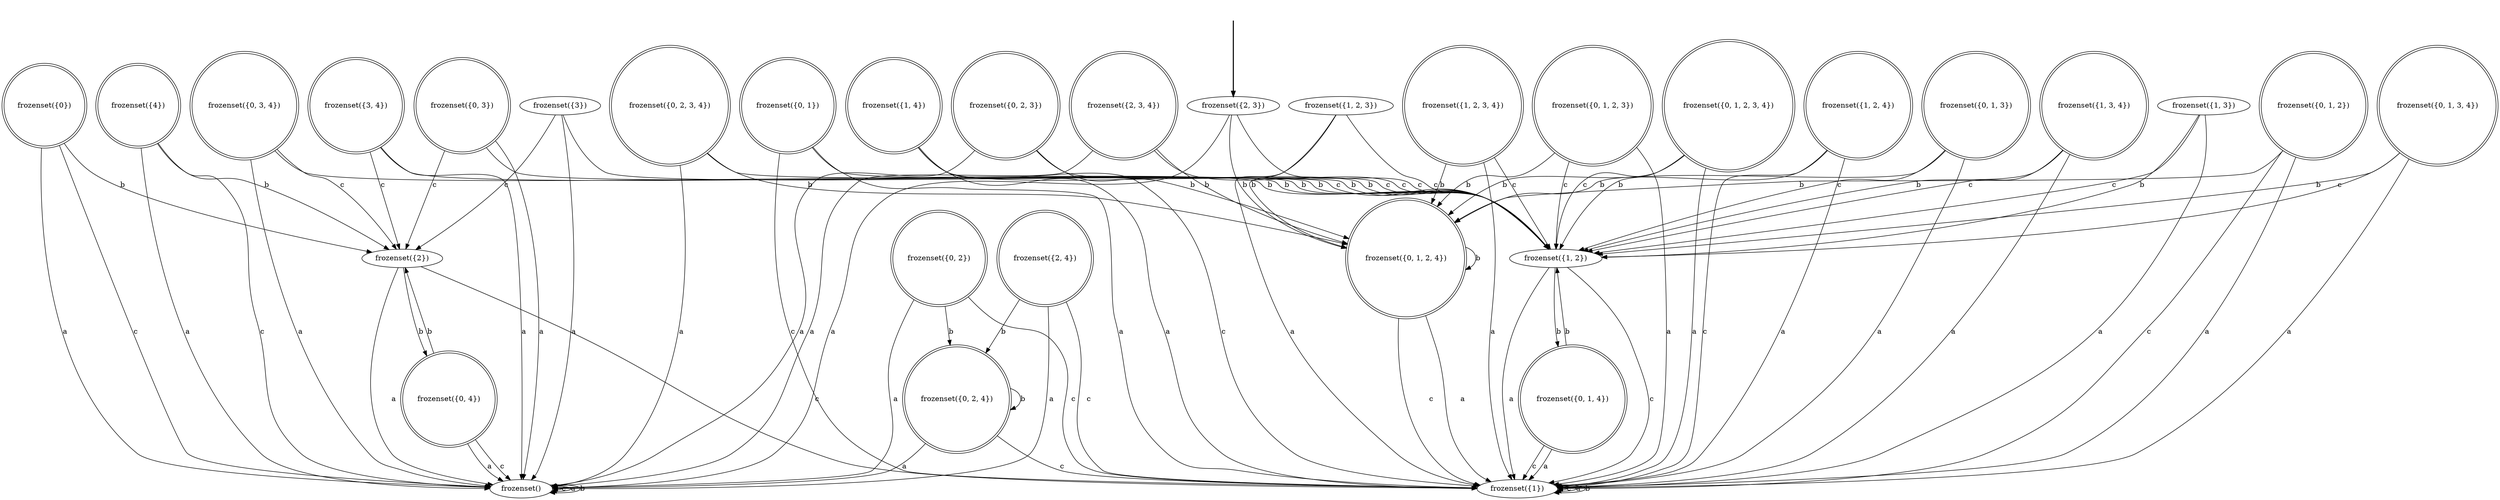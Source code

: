 digraph {
	fake [style=invisible]
	"frozenset({0, 2, 3})" [shape=doublecircle]
	"frozenset({1, 2, 3, 4})" [shape=doublecircle]
	"frozenset({1, 2})"
	"frozenset()"
	"frozenset({1, 2, 4})" [shape=doublecircle]
	"frozenset({3})"
	"frozenset({0})" [shape=doublecircle]
	"frozenset({0, 1, 3})" [shape=doublecircle]
	"frozenset({2, 3, 4})" [shape=doublecircle]
	"frozenset({0, 2, 4})" [shape=doublecircle]
	"frozenset({3, 4})" [shape=doublecircle]
	"frozenset({2, 3})" [root=true]
	"frozenset({0, 2})" [shape=doublecircle]
	"frozenset({0, 1, 4})" [shape=doublecircle]
	"frozenset({0, 1, 2})" [shape=doublecircle]
	"frozenset({2})"
	"frozenset({1, 2, 3})"
	"frozenset({0, 1})" [shape=doublecircle]
	"frozenset({0, 4})" [shape=doublecircle]
	"frozenset({0, 2, 3, 4})" [shape=doublecircle]
	"frozenset({4})" [shape=doublecircle]
	"frozenset({1, 3, 4})" [shape=doublecircle]
	"frozenset({1, 3})"
	"frozenset({0, 1, 2, 3})" [shape=doublecircle]
	"frozenset({0, 3})" [shape=doublecircle]
	"frozenset({2, 4})" [shape=doublecircle]
	"frozenset({0, 3, 4})" [shape=doublecircle]
	"frozenset({0, 1, 2, 3, 4})" [shape=doublecircle]
	"frozenset({1, 4})" [shape=doublecircle]
	"frozenset({0, 1, 2, 4})" [shape=doublecircle]
	"frozenset({0, 1, 3, 4})" [shape=doublecircle]
	"frozenset({1})"
	fake -> "frozenset({2, 3})" [style=bold]
	"frozenset({0, 2, 3})" -> "frozenset({1, 2})" [label=c]
	"frozenset({0, 2, 3})" -> "frozenset()" [label=a]
	"frozenset({0, 2, 3})" -> "frozenset({0, 1, 2, 4})" [label=b]
	"frozenset({1, 3, 4})" -> "frozenset({1, 2})" [label=c]
	"frozenset({1, 3, 4})" -> "frozenset({1})" [label=a]
	"frozenset({1, 3, 4})" -> "frozenset({1, 2})" [label=b]
	"frozenset({1, 2, 3, 4})" -> "frozenset({1, 2})" [label=c]
	"frozenset({1, 2, 3, 4})" -> "frozenset({1})" [label=a]
	"frozenset({1, 2, 3, 4})" -> "frozenset({0, 1, 2, 4})" [label=b]
	"frozenset({1, 2})" -> "frozenset({1})" [label=c]
	"frozenset({1, 2})" -> "frozenset({1})" [label=a]
	"frozenset({1, 2})" -> "frozenset({0, 1, 4})" [label=b]
	"frozenset({0, 4})" -> "frozenset()" [label=c]
	"frozenset({0, 4})" -> "frozenset()" [label=a]
	"frozenset({0, 4})" -> "frozenset({2})" [label=b]
	"frozenset()" -> "frozenset()" [label=c]
	"frozenset()" -> "frozenset()" [label=a]
	"frozenset()" -> "frozenset()" [label=b]
	"frozenset({0, 2, 3, 4})" -> "frozenset({1, 2})" [label=c]
	"frozenset({0, 2, 3, 4})" -> "frozenset()" [label=a]
	"frozenset({0, 2, 3, 4})" -> "frozenset({0, 1, 2, 4})" [label=b]
	"frozenset({0, 1, 3})" -> "frozenset({1, 2})" [label=c]
	"frozenset({0, 1, 3})" -> "frozenset({1})" [label=a]
	"frozenset({0, 1, 3})" -> "frozenset({1, 2})" [label=b]
	"frozenset({4})" -> "frozenset()" [label=c]
	"frozenset({4})" -> "frozenset()" [label=a]
	"frozenset({4})" -> "frozenset({2})" [label=b]
	"frozenset({1, 3})" -> "frozenset({1, 2})" [label=c]
	"frozenset({1, 3})" -> "frozenset({1})" [label=a]
	"frozenset({1, 3})" -> "frozenset({1, 2})" [label=b]
	"frozenset({1, 2, 4})" -> "frozenset({1})" [label=c]
	"frozenset({1, 2, 4})" -> "frozenset({1})" [label=a]
	"frozenset({1, 2, 4})" -> "frozenset({0, 1, 2, 4})" [label=b]
	"frozenset({0, 1, 2, 3})" -> "frozenset({1, 2})" [label=c]
	"frozenset({0, 1, 2, 3})" -> "frozenset({1})" [label=a]
	"frozenset({0, 1, 2, 3})" -> "frozenset({0, 1, 2, 4})" [label=b]
	"frozenset({0, 3})" -> "frozenset({2})" [label=c]
	"frozenset({0, 3})" -> "frozenset()" [label=a]
	"frozenset({0, 3})" -> "frozenset({1, 2})" [label=b]
	"frozenset({2, 4})" -> "frozenset({1})" [label=c]
	"frozenset({2, 4})" -> "frozenset()" [label=a]
	"frozenset({2, 4})" -> "frozenset({0, 2, 4})" [label=b]
	"frozenset({0, 3, 4})" -> "frozenset({2})" [label=c]
	"frozenset({0, 3, 4})" -> "frozenset()" [label=a]
	"frozenset({0, 3, 4})" -> "frozenset({1, 2})" [label=b]
	"frozenset({3})" -> "frozenset({2})" [label=c]
	"frozenset({3})" -> "frozenset()" [label=a]
	"frozenset({3})" -> "frozenset({1, 2})" [label=b]
	"frozenset({0})" -> "frozenset()" [label=c]
	"frozenset({0})" -> "frozenset()" [label=a]
	"frozenset({0})" -> "frozenset({2})" [label=b]
	"frozenset({2})" -> "frozenset({1})" [label=c]
	"frozenset({2})" -> "frozenset()" [label=a]
	"frozenset({2})" -> "frozenset({0, 4})" [label=b]
	"frozenset({0, 1, 2, 3, 4})" -> "frozenset({1, 2})" [label=c]
	"frozenset({0, 1, 2, 3, 4})" -> "frozenset({1})" [label=a]
	"frozenset({0, 1, 2, 3, 4})" -> "frozenset({0, 1, 2, 4})" [label=b]
	"frozenset({1, 4})" -> "frozenset({1})" [label=c]
	"frozenset({1, 4})" -> "frozenset({1})" [label=a]
	"frozenset({1, 4})" -> "frozenset({1, 2})" [label=b]
	"frozenset({2, 3, 4})" -> "frozenset({1, 2})" [label=c]
	"frozenset({2, 3, 4})" -> "frozenset()" [label=a]
	"frozenset({2, 3, 4})" -> "frozenset({0, 1, 2, 4})" [label=b]
	"frozenset({0, 2, 4})" -> "frozenset({1})" [label=c]
	"frozenset({0, 2, 4})" -> "frozenset()" [label=a]
	"frozenset({0, 2, 4})" -> "frozenset({0, 2, 4})" [label=b]
	"frozenset({0, 1, 2, 4})" -> "frozenset({1})" [label=c]
	"frozenset({0, 1, 2, 4})" -> "frozenset({1})" [label=a]
	"frozenset({0, 1, 2, 4})" -> "frozenset({0, 1, 2, 4})" [label=b]
	"frozenset({3, 4})" -> "frozenset({2})" [label=c]
	"frozenset({3, 4})" -> "frozenset()" [label=a]
	"frozenset({3, 4})" -> "frozenset({1, 2})" [label=b]
	"frozenset({0, 1, 3, 4})" -> "frozenset({1, 2})" [label=c]
	"frozenset({0, 1, 3, 4})" -> "frozenset({1})" [label=a]
	"frozenset({0, 1, 3, 4})" -> "frozenset({1, 2})" [label=b]
	"frozenset({2, 3})" -> "frozenset({1, 2})" [label=c]
	"frozenset({2, 3})" -> "frozenset()" [label=a]
	"frozenset({2, 3})" -> "frozenset({0, 1, 2, 4})" [label=b]
	"frozenset({0, 2})" -> "frozenset({1})" [label=c]
	"frozenset({0, 2})" -> "frozenset()" [label=a]
	"frozenset({0, 2})" -> "frozenset({0, 2, 4})" [label=b]
	"frozenset({1})" -> "frozenset({1})" [label=c]
	"frozenset({1})" -> "frozenset({1})" [label=a]
	"frozenset({1})" -> "frozenset({1})" [label=b]
	"frozenset({0, 1, 4})" -> "frozenset({1})" [label=c]
	"frozenset({0, 1, 4})" -> "frozenset({1})" [label=a]
	"frozenset({0, 1, 4})" -> "frozenset({1, 2})" [label=b]
	"frozenset({0, 1, 2})" -> "frozenset({1})" [label=c]
	"frozenset({0, 1, 2})" -> "frozenset({1})" [label=a]
	"frozenset({0, 1, 2})" -> "frozenset({0, 1, 2, 4})" [label=b]
	"frozenset({1, 2, 3})" -> "frozenset({1, 2})" [label=c]
	"frozenset({1, 2, 3})" -> "frozenset({1})" [label=a]
	"frozenset({1, 2, 3})" -> "frozenset({0, 1, 2, 4})" [label=b]
	"frozenset({0, 1})" -> "frozenset({1})" [label=c]
	"frozenset({0, 1})" -> "frozenset({1})" [label=a]
	"frozenset({0, 1})" -> "frozenset({1, 2})" [label=b]
}

